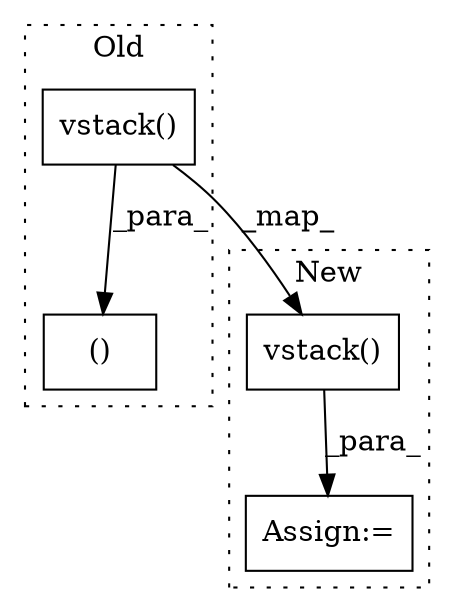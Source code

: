 digraph G {
subgraph cluster0 {
1 [label="vstack()" a="75" s="5508,5528" l="13,1" shape="box"];
4 [label="()" a="54" s="5506" l="23" shape="box"];
label = "Old";
style="dotted";
}
subgraph cluster1 {
2 [label="vstack()" a="75" s="5555,5602" l="13,1" shape="box"];
3 [label="Assign:=" a="68" s="5552" l="3" shape="box"];
label = "New";
style="dotted";
}
1 -> 4 [label="_para_"];
1 -> 2 [label="_map_"];
2 -> 3 [label="_para_"];
}